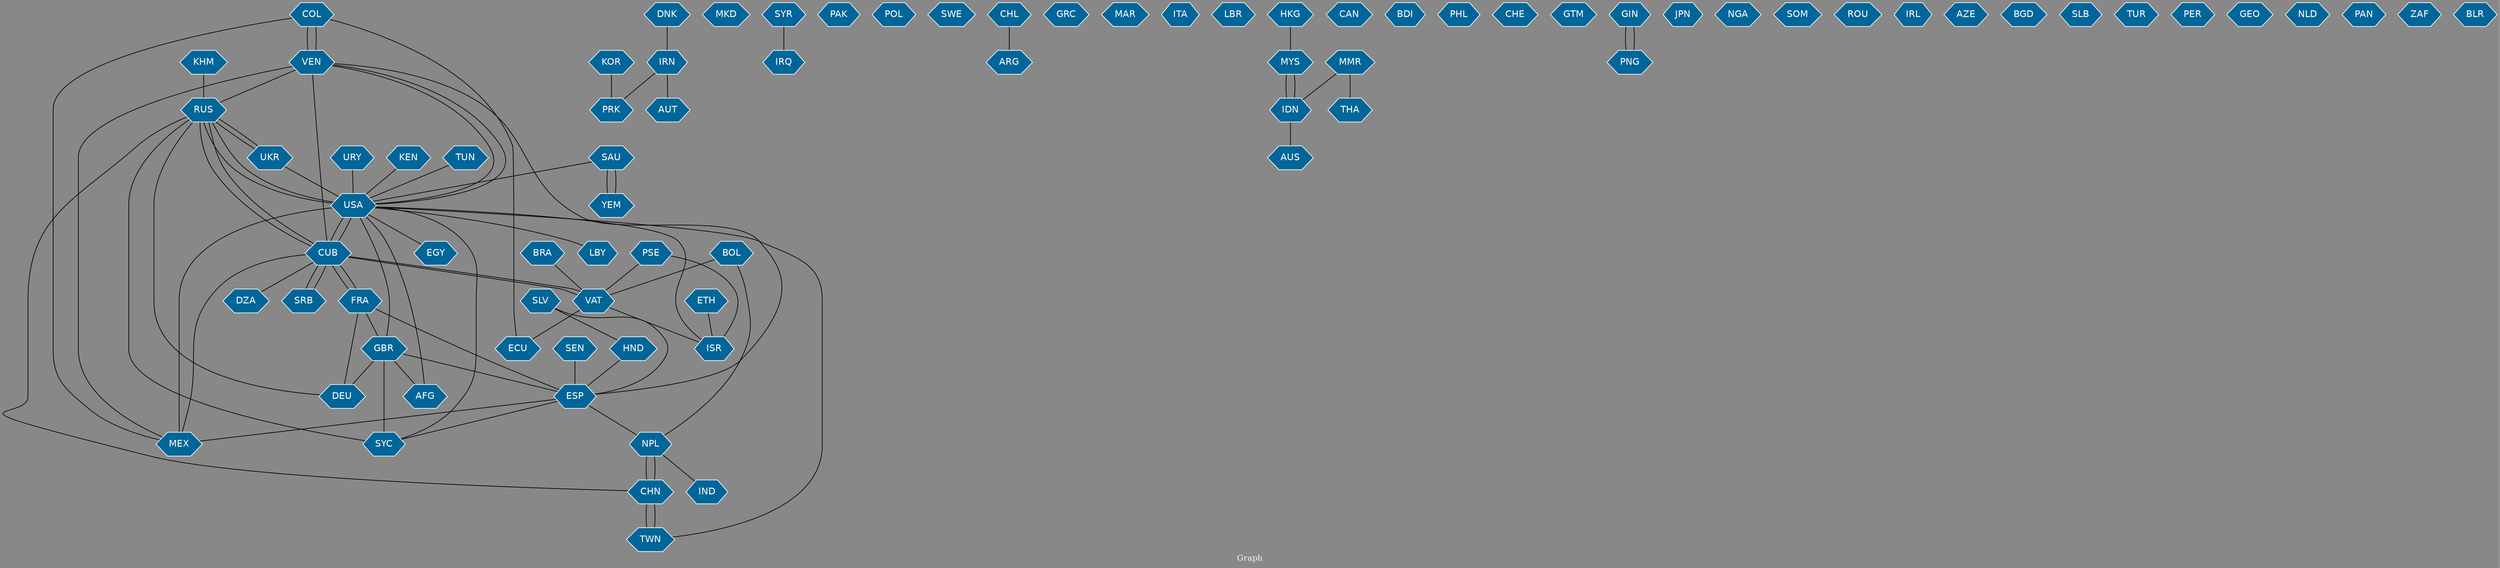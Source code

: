 // Countries together in item graph
graph {
	graph [bgcolor="#888888" fontcolor=white fontsize=12 label="Graph" outputorder=edgesfirst overlap=prism]
	node [color=white fillcolor="#006699" fontcolor=white fontname=Helvetica shape=hexagon style=filled]
	edge [arrowhead=open color=black fontcolor=white fontname=Courier fontsize=12]
		COL [label=COL]
		USA [label=USA]
		NPL [label=NPL]
		CUB [label=CUB]
		ESP [label=ESP]
		IRN [label=IRN]
		PRK [label=PRK]
		YEM [label=YEM]
		SRB [label=SRB]
		MKD [label=MKD]
		IRQ [label=IRQ]
		FRA [label=FRA]
		SYR [label=SYR]
		VEN [label=VEN]
		PAK [label=PAK]
		AFG [label=AFG]
		POL [label=POL]
		UKR [label=UKR]
		SWE [label=SWE]
		LBY [label=LBY]
		DEU [label=DEU]
		CHL [label=CHL]
		ARG [label=ARG]
		GRC [label=GRC]
		CHN [label=CHN]
		MAR [label=MAR]
		ECU [label=ECU]
		ITA [label=ITA]
		LBR [label=LBR]
		VAT [label=VAT]
		BOL [label=BOL]
		HKG [label=HKG]
		MYS [label=MYS]
		CAN [label=CAN]
		KOR [label=KOR]
		BDI [label=BDI]
		GBR [label=GBR]
		AUS [label=AUS]
		RUS [label=RUS]
		MEX [label=MEX]
		BRA [label=BRA]
		SYC [label=SYC]
		PHL [label=PHL]
		TWN [label=TWN]
		SLV [label=SLV]
		ISR [label=ISR]
		CHE [label=CHE]
		GTM [label=GTM]
		SAU [label=SAU]
		IDN [label=IDN]
		GIN [label=GIN]
		PNG [label=PNG]
		IND [label=IND]
		JPN [label=JPN]
		AUT [label=AUT]
		MMR [label=MMR]
		THA [label=THA]
		EGY [label=EGY]
		NGA [label=NGA]
		SOM [label=SOM]
		URY [label=URY]
		ROU [label=ROU]
		KEN [label=KEN]
		HND [label=HND]
		IRL [label=IRL]
		AZE [label=AZE]
		PSE [label=PSE]
		TUN [label=TUN]
		BGD [label=BGD]
		SLB [label=SLB]
		ETH [label=ETH]
		TUR [label=TUR]
		PER [label=PER]
		DZA [label=DZA]
		KHM [label=KHM]
		GEO [label=GEO]
		SEN [label=SEN]
		NLD [label=NLD]
		DNK [label=DNK]
		PAN [label=PAN]
		ZAF [label=ZAF]
		BLR [label=BLR]
			IDN -- MYS [weight=1]
			VEN -- USA [weight=1]
			CUB -- MEX [weight=1]
			CHN -- NPL [weight=1]
			MEX -- VEN [weight=1]
			BRA -- VAT [weight=1]
			SAU -- YEM [weight=3]
			URY -- USA [weight=1]
			SRB -- CUB [weight=1]
			SEN -- ESP [weight=1]
			AFG -- USA [weight=1]
			USA -- LBY [weight=1]
			PSE -- VAT [weight=1]
			BOL -- NPL [weight=1]
			VEN -- RUS [weight=1]
			SYC -- USA [weight=1]
			RUS -- CUB [weight=3]
			ESP -- MEX [weight=1]
			CUB -- RUS [weight=1]
			TWN -- CHN [weight=2]
			KOR -- PRK [weight=2]
			DEU -- RUS [weight=1]
			GBR -- SYC [weight=2]
			USA -- RUS [weight=1]
			CHL -- ARG [weight=1]
			DNK -- IRN [weight=1]
			ESP -- NPL [weight=1]
			SLV -- ESP [weight=1]
			CHN -- TWN [weight=1]
			COL -- VEN [weight=1]
			VAT -- ECU [weight=1]
			IRN -- AUT [weight=1]
			GBR -- DEU [weight=1]
			CUB -- SRB [weight=1]
			RUS -- USA [weight=1]
			CUB -- VAT [weight=4]
			GBR -- ESP [weight=1]
			PSE -- ISR [weight=1]
			UKR -- USA [weight=1]
			VAT -- ISR [weight=1]
			BOL -- VAT [weight=1]
			KEN -- USA [weight=1]
			TUN -- USA [weight=1]
			PNG -- GIN [weight=1]
			IDN -- AUS [weight=1]
			GIN -- PNG [weight=3]
			CUB -- DZA [weight=1]
			FRA -- GBR [weight=1]
			ECU -- COL [weight=1]
			ESP -- FRA [weight=1]
			SLV -- HND [weight=1]
			ESP -- VEN [weight=1]
			GBR -- AFG [weight=1]
			MYS -- IDN [weight=2]
			ESP -- SYC [weight=1]
			USA -- MEX [weight=3]
			ETH -- ISR [weight=1]
			RUS -- UKR [weight=3]
			VAT -- CUB [weight=1]
			FRA -- CUB [weight=1]
			RUS -- SYC [weight=1]
			GBR -- USA [weight=1]
			VEN -- CUB [weight=2]
			USA -- ISR [weight=1]
			SYR -- IRQ [weight=1]
			UKR -- RUS [weight=1]
			CUB -- FRA [weight=3]
			NPL -- IND [weight=1]
			IRN -- PRK [weight=1]
			USA -- EGY [weight=1]
			MEX -- COL [weight=1]
			KHM -- RUS [weight=1]
			VEN -- COL [weight=1]
			HND -- ESP [weight=1]
			HKG -- MYS [weight=1]
			DEU -- FRA [weight=1]
			MMR -- THA [weight=1]
			NPL -- CHN [weight=1]
			USA -- CUB [weight=4]
			USA -- VEN [weight=1]
			CUB -- USA [weight=2]
			USA -- TWN [weight=1]
			MMR -- IDN [weight=1]
			YEM -- SAU [weight=2]
			RUS -- CHN [weight=1]
			SAU -- USA [weight=1]
}